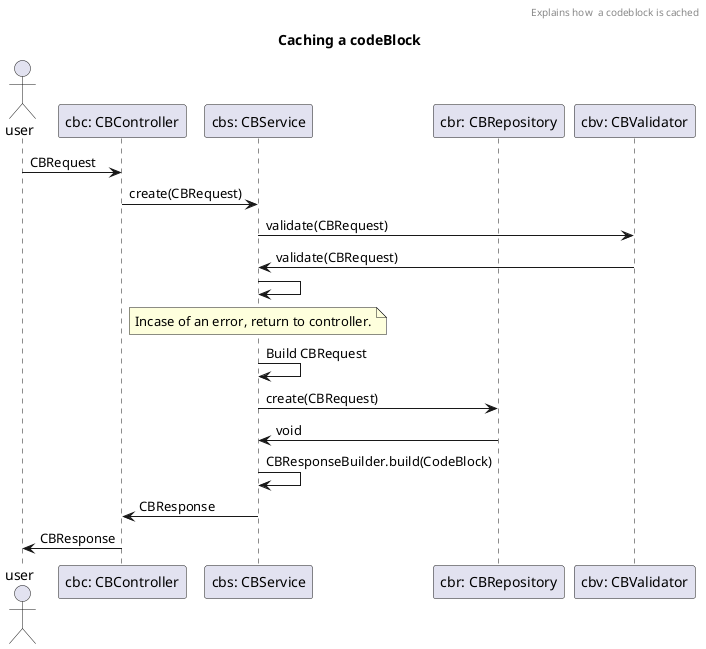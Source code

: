 @startuml

    actor user
    participant "cbc: CBController" as cbc
    participant "cbs: CBService" as cbs
        participant "cbr: CBRepository" as cbr
    participant "cbv: CBValidator" as cbv


    user -> cbc: CBRequest

    title Caching a codeBlock
    header
    Explains how  a codeblock is cached
    endheader

    cbc->cbs: create(CBRequest)
    cbs->cbv: validate(CBRequest)
    cbs<-cbv: validate(CBRequest)
    cbs->cbs:
            note over cbs
                Incase of an error, return to controller.
            end note
    cbs->cbs: Build CBRequest
    cbs->cbr: create(CBRequest)
    cbr->cbs: void
    cbs->cbs: CBResponseBuilder.build(CodeBlock)
    cbc<-cbs: CBResponse
    user<-cbc: CBResponse



    @enduml